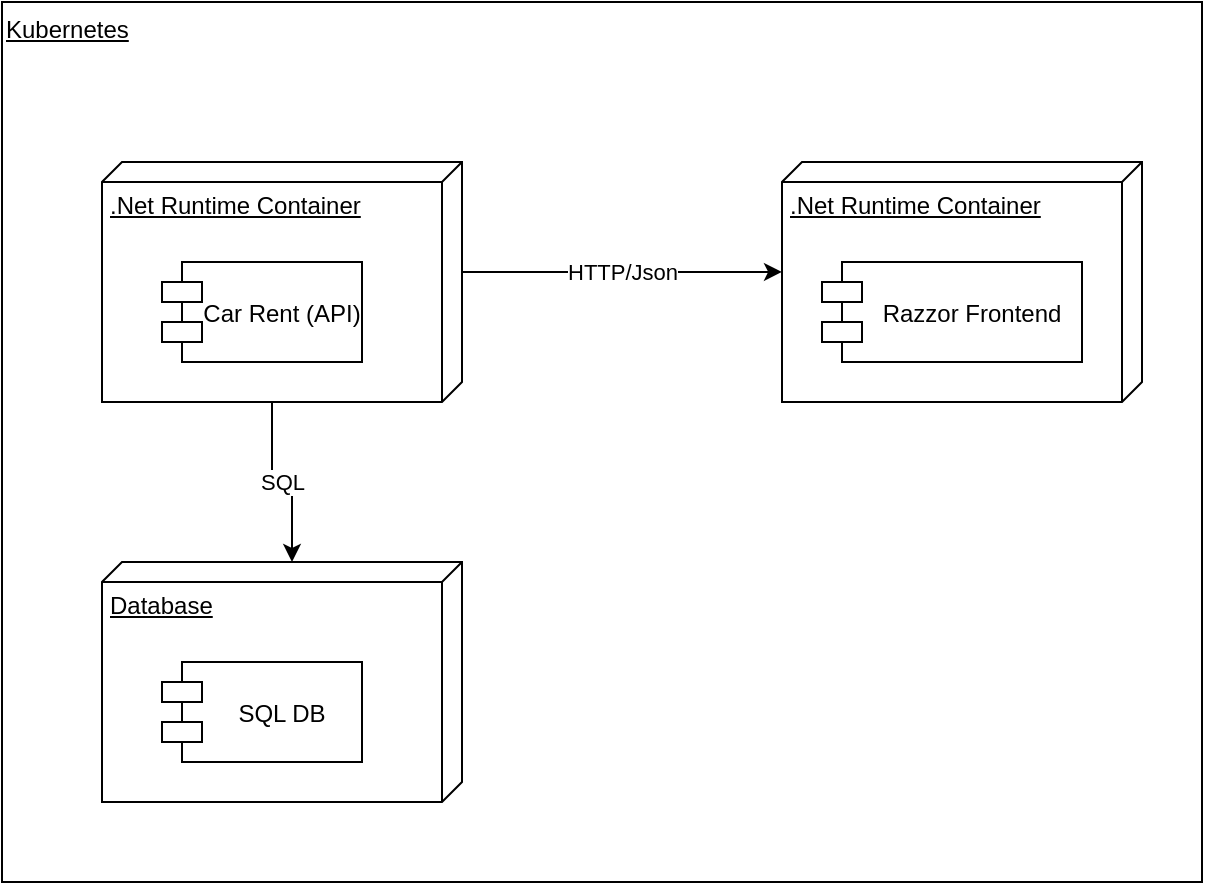 <mxfile version="20.3.0" type="github">
  <diagram id="pdI0stnRr088DtoU7AfP" name="Seite-1">
    <mxGraphModel dx="648" dy="825" grid="1" gridSize="10" guides="1" tooltips="1" connect="1" arrows="1" fold="1" page="1" pageScale="1" pageWidth="827" pageHeight="1169" math="0" shadow="0">
      <root>
        <mxCell id="0" />
        <mxCell id="1" parent="0" />
        <mxCell id="zYm5-CoeRs2mEI7aIwj8-1" value="&lt;u&gt;Kubernetes&lt;/u&gt;" style="rounded=0;whiteSpace=wrap;html=1;align=left;verticalAlign=top;" vertex="1" parent="1">
          <mxGeometry x="40" y="120" width="600" height="440" as="geometry" />
        </mxCell>
        <mxCell id="zYm5-CoeRs2mEI7aIwj8-8" value="HTTP/Json" style="edgeStyle=orthogonalEdgeStyle;rounded=0;orthogonalLoop=1;jettySize=auto;html=1;exitX=0;exitY=0;exitDx=55;exitDy=0;exitPerimeter=0;entryX=0.458;entryY=1;entryDx=0;entryDy=0;entryPerimeter=0;" edge="1" parent="1" source="zYm5-CoeRs2mEI7aIwj8-2" target="zYm5-CoeRs2mEI7aIwj8-3">
          <mxGeometry relative="1" as="geometry" />
        </mxCell>
        <mxCell id="zYm5-CoeRs2mEI7aIwj8-9" value="SQL" style="edgeStyle=orthogonalEdgeStyle;rounded=0;orthogonalLoop=1;jettySize=auto;html=1;exitX=0;exitY=0;exitDx=120;exitDy=95;exitPerimeter=0;entryX=0;entryY=0;entryDx=0;entryDy=85;entryPerimeter=0;" edge="1" parent="1" source="zYm5-CoeRs2mEI7aIwj8-2" target="zYm5-CoeRs2mEI7aIwj8-4">
          <mxGeometry relative="1" as="geometry" />
        </mxCell>
        <mxCell id="zYm5-CoeRs2mEI7aIwj8-2" value=".Net Runtime Container" style="verticalAlign=top;align=left;spacingTop=8;spacingLeft=2;spacingRight=12;shape=cube;size=10;direction=south;fontStyle=4;html=1;" vertex="1" parent="1">
          <mxGeometry x="90" y="200" width="180" height="120" as="geometry" />
        </mxCell>
        <mxCell id="zYm5-CoeRs2mEI7aIwj8-3" value=".Net Runtime Container" style="verticalAlign=top;align=left;spacingTop=8;spacingLeft=2;spacingRight=12;shape=cube;size=10;direction=south;fontStyle=4;html=1;" vertex="1" parent="1">
          <mxGeometry x="430" y="200" width="180" height="120" as="geometry" />
        </mxCell>
        <mxCell id="zYm5-CoeRs2mEI7aIwj8-4" value="Database" style="verticalAlign=top;align=left;spacingTop=8;spacingLeft=2;spacingRight=12;shape=cube;size=10;direction=south;fontStyle=4;html=1;" vertex="1" parent="1">
          <mxGeometry x="90" y="400" width="180" height="120" as="geometry" />
        </mxCell>
        <mxCell id="zYm5-CoeRs2mEI7aIwj8-5" value="SQL DB" style="shape=module;align=left;spacingLeft=20;align=center;verticalAlign=middle;" vertex="1" parent="1">
          <mxGeometry x="120" y="450" width="100" height="50" as="geometry" />
        </mxCell>
        <mxCell id="zYm5-CoeRs2mEI7aIwj8-6" value="Car Rent (API)" style="shape=module;align=left;spacingLeft=20;align=center;verticalAlign=middle;" vertex="1" parent="1">
          <mxGeometry x="120" y="250" width="100" height="50" as="geometry" />
        </mxCell>
        <mxCell id="zYm5-CoeRs2mEI7aIwj8-7" value="Razzor Frontend" style="shape=module;align=left;spacingLeft=20;align=center;verticalAlign=middle;" vertex="1" parent="1">
          <mxGeometry x="450" y="250" width="130" height="50" as="geometry" />
        </mxCell>
      </root>
    </mxGraphModel>
  </diagram>
</mxfile>
